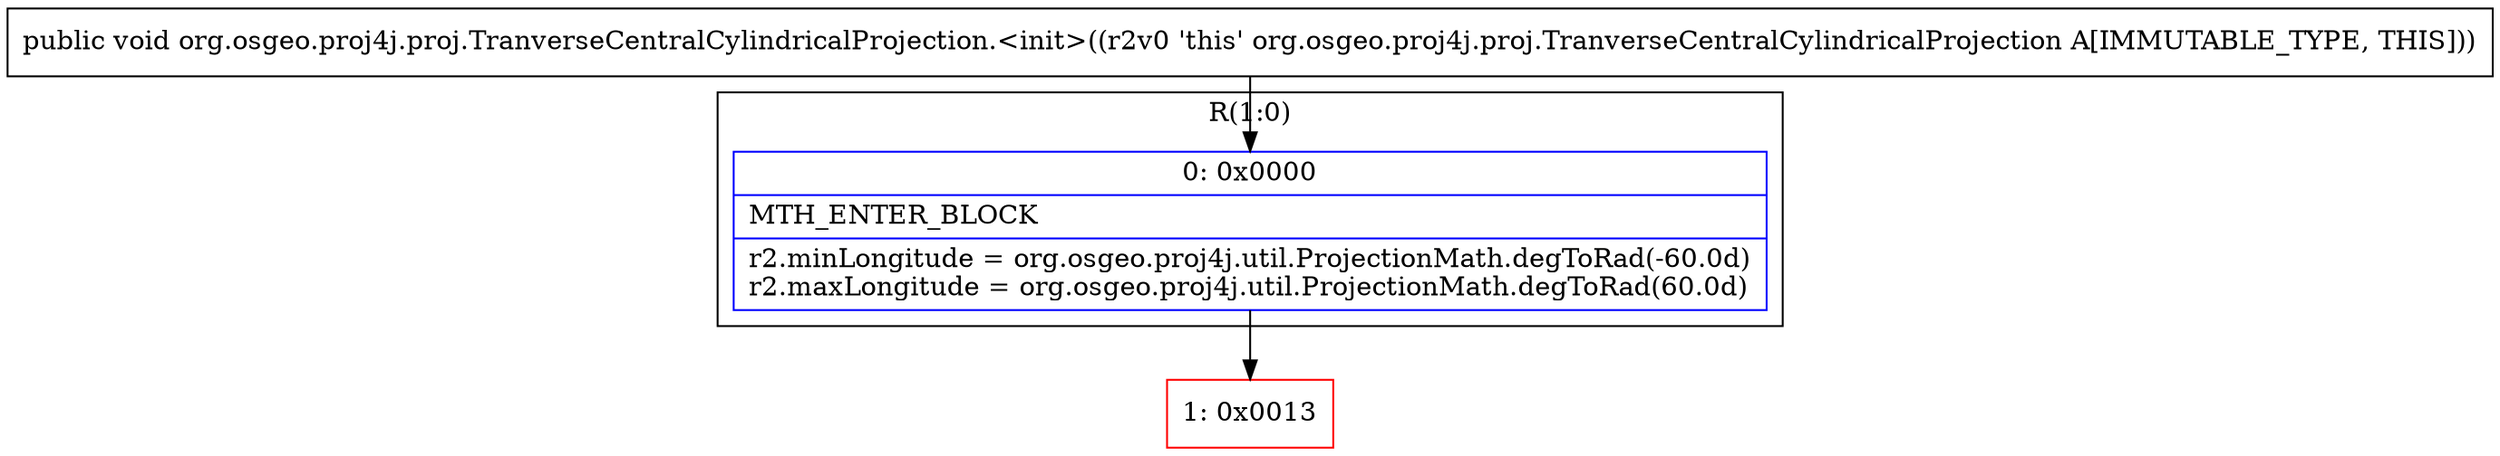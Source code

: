 digraph "CFG fororg.osgeo.proj4j.proj.TranverseCentralCylindricalProjection.\<init\>()V" {
subgraph cluster_Region_1079456618 {
label = "R(1:0)";
node [shape=record,color=blue];
Node_0 [shape=record,label="{0\:\ 0x0000|MTH_ENTER_BLOCK\l|r2.minLongitude = org.osgeo.proj4j.util.ProjectionMath.degToRad(\-60.0d)\lr2.maxLongitude = org.osgeo.proj4j.util.ProjectionMath.degToRad(60.0d)\l}"];
}
Node_1 [shape=record,color=red,label="{1\:\ 0x0013}"];
MethodNode[shape=record,label="{public void org.osgeo.proj4j.proj.TranverseCentralCylindricalProjection.\<init\>((r2v0 'this' org.osgeo.proj4j.proj.TranverseCentralCylindricalProjection A[IMMUTABLE_TYPE, THIS])) }"];
MethodNode -> Node_0;
Node_0 -> Node_1;
}

